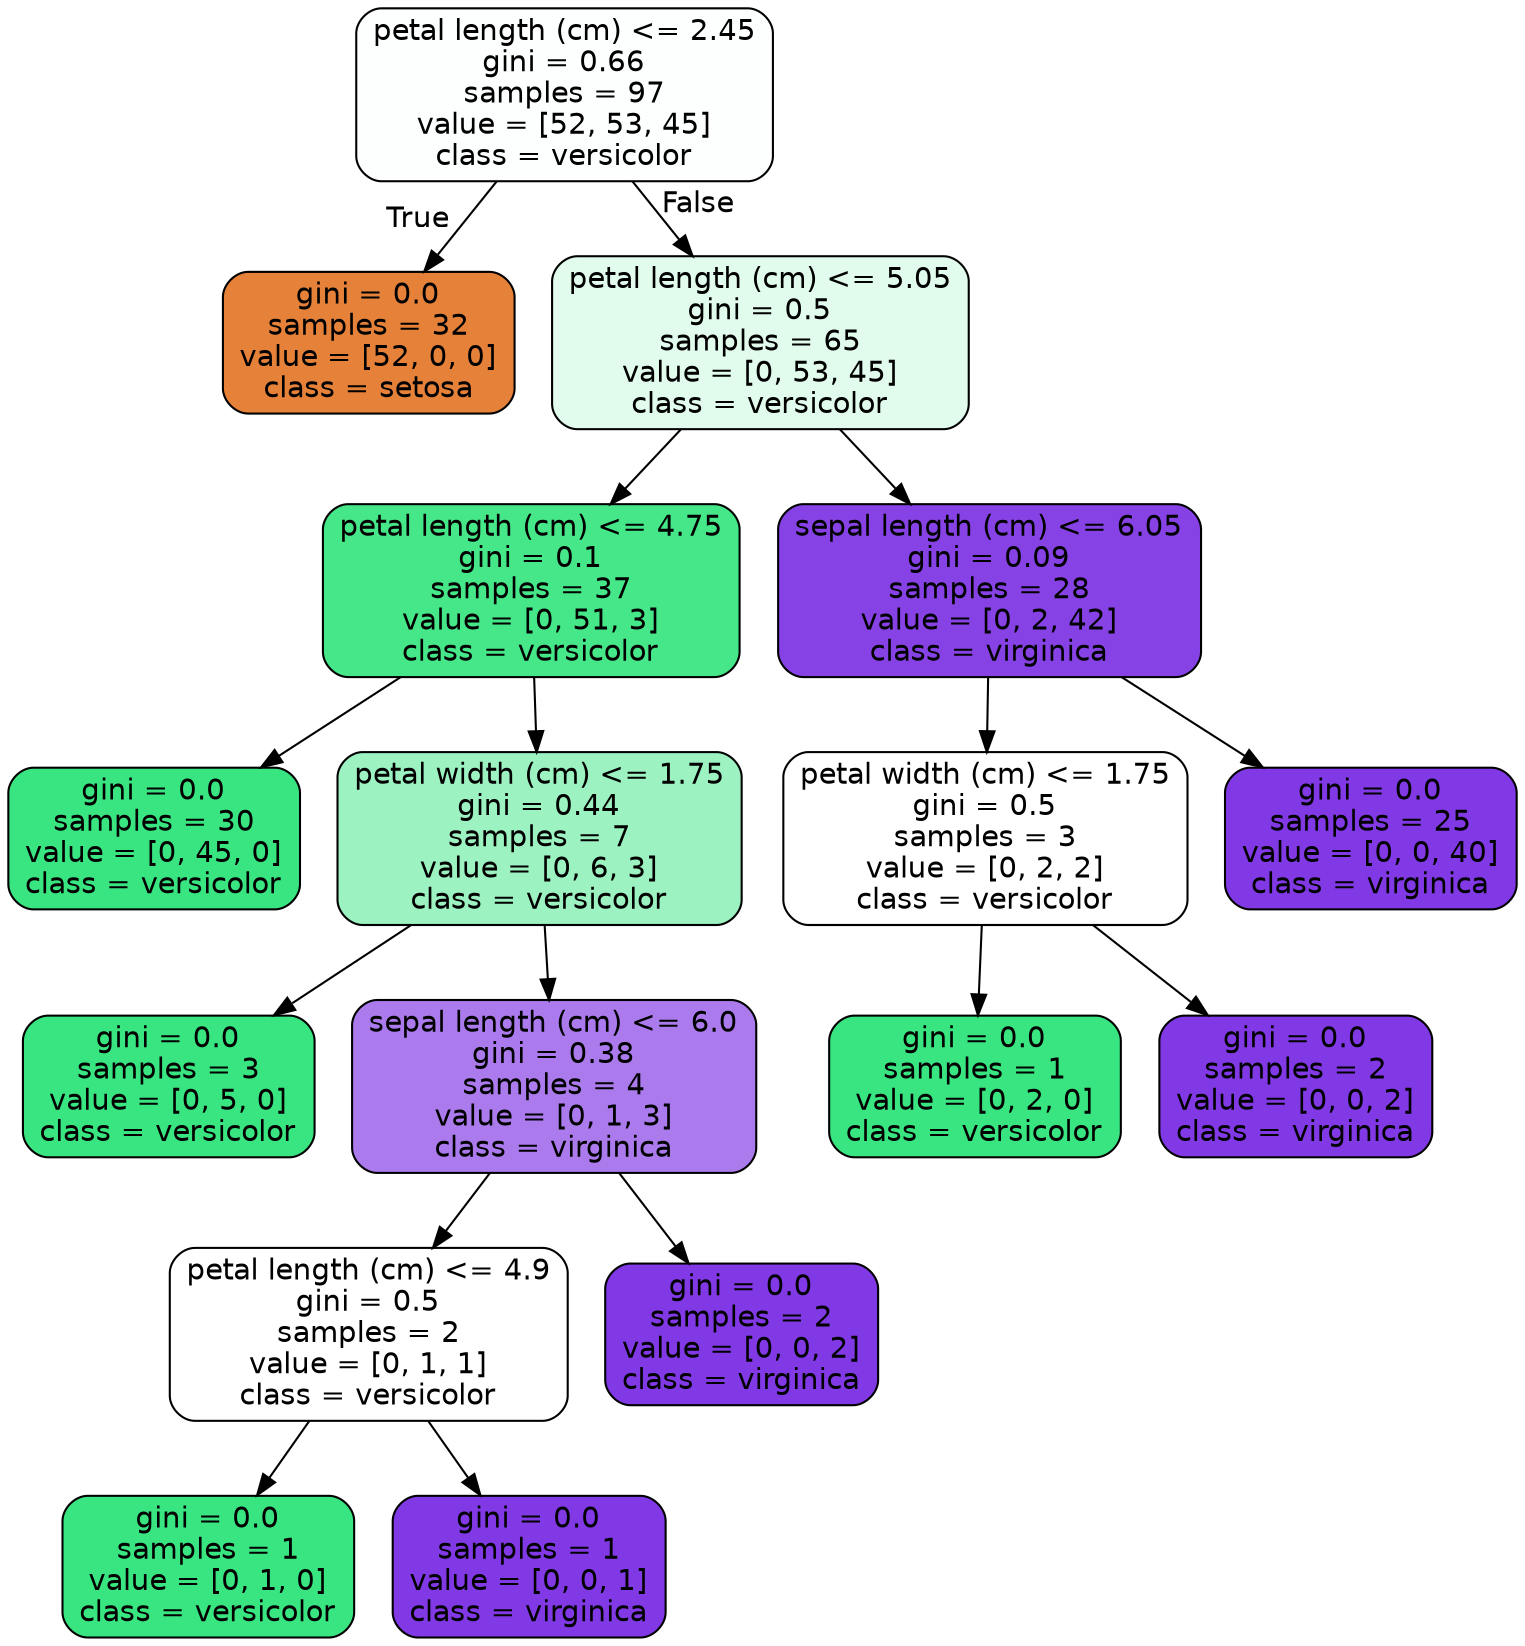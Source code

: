 digraph Tree {
node [shape=box, style="filled, rounded", color="black", fontname=helvetica] ;
edge [fontname=helvetica] ;
0 [label="petal length (cm) <= 2.45\ngini = 0.66\nsamples = 97\nvalue = [52, 53, 45]\nclass = versicolor", fillcolor="#fdfffe"] ;
1 [label="gini = 0.0\nsamples = 32\nvalue = [52, 0, 0]\nclass = setosa", fillcolor="#e58139"] ;
0 -> 1 [labeldistance=2.5, labelangle=45, headlabel="True"] ;
2 [label="petal length (cm) <= 5.05\ngini = 0.5\nsamples = 65\nvalue = [0, 53, 45]\nclass = versicolor", fillcolor="#e1fbec"] ;
0 -> 2 [labeldistance=2.5, labelangle=-45, headlabel="False"] ;
3 [label="petal length (cm) <= 4.75\ngini = 0.1\nsamples = 37\nvalue = [0, 51, 3]\nclass = versicolor", fillcolor="#45e788"] ;
2 -> 3 ;
4 [label="gini = 0.0\nsamples = 30\nvalue = [0, 45, 0]\nclass = versicolor", fillcolor="#39e581"] ;
3 -> 4 ;
5 [label="petal width (cm) <= 1.75\ngini = 0.44\nsamples = 7\nvalue = [0, 6, 3]\nclass = versicolor", fillcolor="#9cf2c0"] ;
3 -> 5 ;
6 [label="gini = 0.0\nsamples = 3\nvalue = [0, 5, 0]\nclass = versicolor", fillcolor="#39e581"] ;
5 -> 6 ;
7 [label="sepal length (cm) <= 6.0\ngini = 0.38\nsamples = 4\nvalue = [0, 1, 3]\nclass = virginica", fillcolor="#ab7bee"] ;
5 -> 7 ;
8 [label="petal length (cm) <= 4.9\ngini = 0.5\nsamples = 2\nvalue = [0, 1, 1]\nclass = versicolor", fillcolor="#ffffff"] ;
7 -> 8 ;
9 [label="gini = 0.0\nsamples = 1\nvalue = [0, 1, 0]\nclass = versicolor", fillcolor="#39e581"] ;
8 -> 9 ;
10 [label="gini = 0.0\nsamples = 1\nvalue = [0, 0, 1]\nclass = virginica", fillcolor="#8139e5"] ;
8 -> 10 ;
11 [label="gini = 0.0\nsamples = 2\nvalue = [0, 0, 2]\nclass = virginica", fillcolor="#8139e5"] ;
7 -> 11 ;
12 [label="sepal length (cm) <= 6.05\ngini = 0.09\nsamples = 28\nvalue = [0, 2, 42]\nclass = virginica", fillcolor="#8742e6"] ;
2 -> 12 ;
13 [label="petal width (cm) <= 1.75\ngini = 0.5\nsamples = 3\nvalue = [0, 2, 2]\nclass = versicolor", fillcolor="#ffffff"] ;
12 -> 13 ;
14 [label="gini = 0.0\nsamples = 1\nvalue = [0, 2, 0]\nclass = versicolor", fillcolor="#39e581"] ;
13 -> 14 ;
15 [label="gini = 0.0\nsamples = 2\nvalue = [0, 0, 2]\nclass = virginica", fillcolor="#8139e5"] ;
13 -> 15 ;
16 [label="gini = 0.0\nsamples = 25\nvalue = [0, 0, 40]\nclass = virginica", fillcolor="#8139e5"] ;
12 -> 16 ;
}